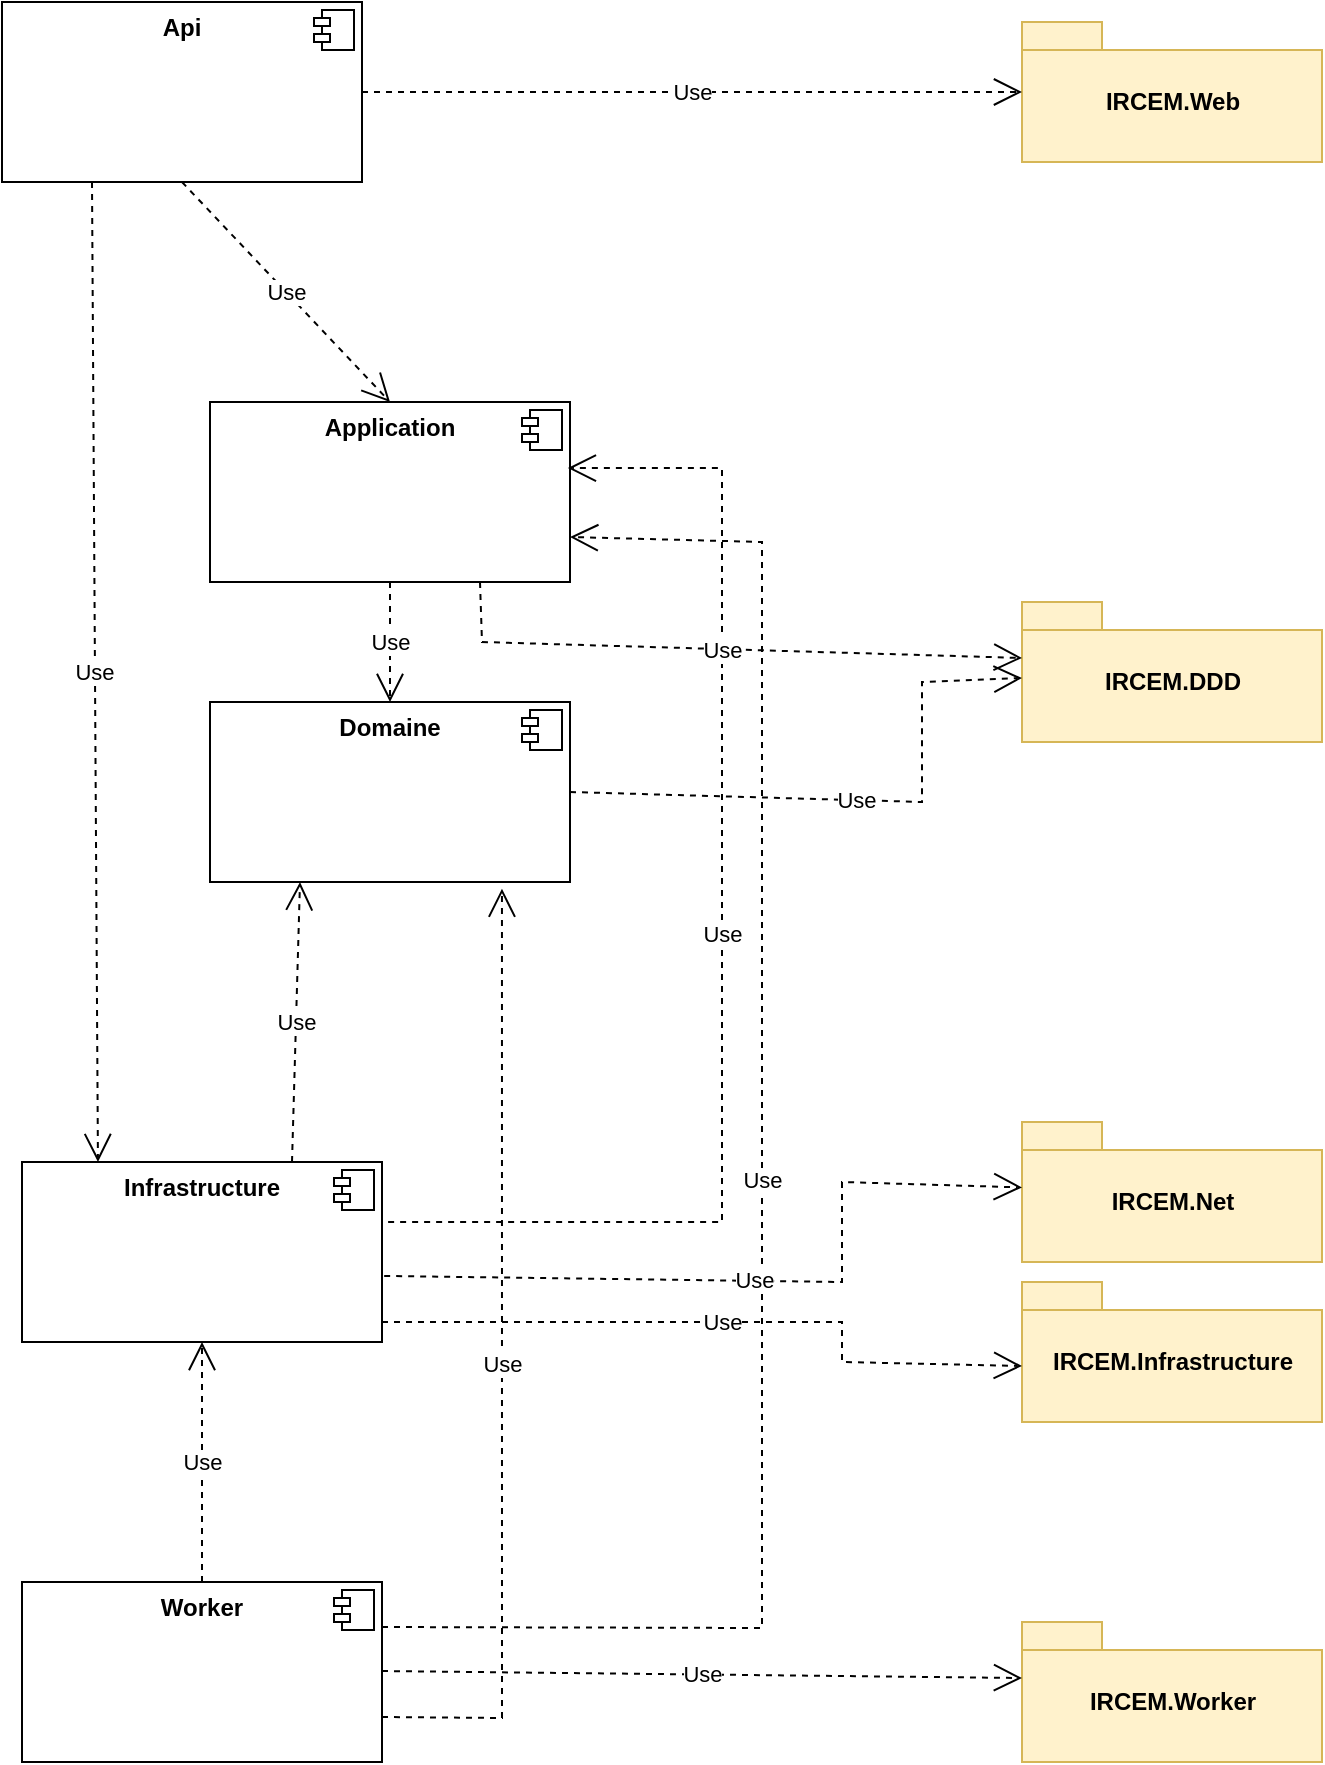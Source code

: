 <mxfile version="20.8.19" type="github">
  <diagram id="C5RBs43oDa-KdzZeNtuy" name="Page-1">
    <mxGraphModel dx="1387" dy="774" grid="1" gridSize="10" guides="1" tooltips="1" connect="1" arrows="1" fold="1" page="1" pageScale="1" pageWidth="827" pageHeight="1169" math="0" shadow="0">
      <root>
        <mxCell id="WIyWlLk6GJQsqaUBKTNV-0" />
        <mxCell id="WIyWlLk6GJQsqaUBKTNV-1" parent="WIyWlLk6GJQsqaUBKTNV-0" />
        <mxCell id="WhpM9gvgKRxwBmXjbWV0-1" value="&lt;p style=&quot;margin:0px;margin-top:6px;text-align:center;&quot;&gt;&lt;b&gt;Api&lt;/b&gt;&lt;/p&gt;&lt;p style=&quot;margin:0px;margin-top:6px;text-align:center;&quot;&gt;&lt;b&gt;&lt;br&gt;&lt;/b&gt;&lt;/p&gt;" style="align=left;overflow=fill;html=1;dropTarget=0;" parent="WIyWlLk6GJQsqaUBKTNV-1" vertex="1">
          <mxGeometry x="220" y="70" width="180" height="90" as="geometry" />
        </mxCell>
        <mxCell id="WhpM9gvgKRxwBmXjbWV0-2" value="" style="shape=component;jettyWidth=8;jettyHeight=4;" parent="WhpM9gvgKRxwBmXjbWV0-1" vertex="1">
          <mxGeometry x="1" width="20" height="20" relative="1" as="geometry">
            <mxPoint x="-24" y="4" as="offset" />
          </mxGeometry>
        </mxCell>
        <mxCell id="WhpM9gvgKRxwBmXjbWV0-3" value="&lt;p style=&quot;margin:0px;margin-top:6px;text-align:center;&quot;&gt;&lt;b&gt;Infrastructure&lt;/b&gt;&lt;/p&gt;&lt;p style=&quot;margin:0px;margin-top:6px;text-align:center;&quot;&gt;&lt;b&gt;&lt;br&gt;&lt;/b&gt;&lt;/p&gt;" style="align=left;overflow=fill;html=1;dropTarget=0;" parent="WIyWlLk6GJQsqaUBKTNV-1" vertex="1">
          <mxGeometry x="230" y="650" width="180" height="90" as="geometry" />
        </mxCell>
        <mxCell id="WhpM9gvgKRxwBmXjbWV0-4" value="" style="shape=component;jettyWidth=8;jettyHeight=4;" parent="WhpM9gvgKRxwBmXjbWV0-3" vertex="1">
          <mxGeometry x="1" width="20" height="20" relative="1" as="geometry">
            <mxPoint x="-24" y="4" as="offset" />
          </mxGeometry>
        </mxCell>
        <mxCell id="WhpM9gvgKRxwBmXjbWV0-5" value="&lt;p style=&quot;margin:0px;margin-top:6px;text-align:center;&quot;&gt;&lt;b&gt;Application&lt;/b&gt;&lt;/p&gt;&lt;p style=&quot;margin:0px;margin-top:6px;text-align:center;&quot;&gt;&lt;b&gt;&lt;br&gt;&lt;/b&gt;&lt;/p&gt;" style="align=left;overflow=fill;html=1;dropTarget=0;" parent="WIyWlLk6GJQsqaUBKTNV-1" vertex="1">
          <mxGeometry x="324" y="270" width="180" height="90" as="geometry" />
        </mxCell>
        <mxCell id="WhpM9gvgKRxwBmXjbWV0-6" value="" style="shape=component;jettyWidth=8;jettyHeight=4;" parent="WhpM9gvgKRxwBmXjbWV0-5" vertex="1">
          <mxGeometry x="1" width="20" height="20" relative="1" as="geometry">
            <mxPoint x="-24" y="4" as="offset" />
          </mxGeometry>
        </mxCell>
        <mxCell id="WhpM9gvgKRxwBmXjbWV0-7" value="&lt;p style=&quot;margin:0px;margin-top:6px;text-align:center;&quot;&gt;&lt;b&gt;Domaine&lt;/b&gt;&lt;/p&gt;&lt;p style=&quot;margin:0px;margin-top:6px;text-align:center;&quot;&gt;&lt;b&gt;&lt;br&gt;&lt;/b&gt;&lt;/p&gt;" style="align=left;overflow=fill;html=1;dropTarget=0;" parent="WIyWlLk6GJQsqaUBKTNV-1" vertex="1">
          <mxGeometry x="324" y="420" width="180" height="90" as="geometry" />
        </mxCell>
        <mxCell id="WhpM9gvgKRxwBmXjbWV0-8" value="" style="shape=component;jettyWidth=8;jettyHeight=4;" parent="WhpM9gvgKRxwBmXjbWV0-7" vertex="1">
          <mxGeometry x="1" width="20" height="20" relative="1" as="geometry">
            <mxPoint x="-24" y="4" as="offset" />
          </mxGeometry>
        </mxCell>
        <mxCell id="WhpM9gvgKRxwBmXjbWV0-13" value="Use" style="endArrow=open;endSize=12;dashed=1;html=1;rounded=0;entryX=0.5;entryY=0;entryDx=0;entryDy=0;" parent="WIyWlLk6GJQsqaUBKTNV-1" source="WhpM9gvgKRxwBmXjbWV0-5" target="WhpM9gvgKRxwBmXjbWV0-7" edge="1">
          <mxGeometry width="160" relative="1" as="geometry">
            <mxPoint x="550" y="240" as="sourcePoint" />
            <mxPoint x="710" y="240" as="targetPoint" />
          </mxGeometry>
        </mxCell>
        <mxCell id="WhpM9gvgKRxwBmXjbWV0-15" value="Use" style="endArrow=open;endSize=12;dashed=1;html=1;rounded=0;exitX=0.25;exitY=1;exitDx=0;exitDy=0;entryX=0.211;entryY=0;entryDx=0;entryDy=0;entryPerimeter=0;" parent="WIyWlLk6GJQsqaUBKTNV-1" source="WhpM9gvgKRxwBmXjbWV0-1" target="WhpM9gvgKRxwBmXjbWV0-3" edge="1">
          <mxGeometry width="160" relative="1" as="geometry">
            <mxPoint x="349" y="170" as="sourcePoint" />
            <mxPoint x="395" y="240" as="targetPoint" />
          </mxGeometry>
        </mxCell>
        <mxCell id="WhpM9gvgKRxwBmXjbWV0-16" value="Use" style="endArrow=open;endSize=12;dashed=1;html=1;rounded=0;exitX=0.5;exitY=1;exitDx=0;exitDy=0;entryX=0.5;entryY=0;entryDx=0;entryDy=0;" parent="WIyWlLk6GJQsqaUBKTNV-1" source="WhpM9gvgKRxwBmXjbWV0-1" target="WhpM9gvgKRxwBmXjbWV0-5" edge="1">
          <mxGeometry width="160" relative="1" as="geometry">
            <mxPoint x="327" y="171" as="sourcePoint" />
            <mxPoint x="400" y="230" as="targetPoint" />
          </mxGeometry>
        </mxCell>
        <mxCell id="WhpM9gvgKRxwBmXjbWV0-17" value="Use" style="endArrow=open;endSize=12;dashed=1;html=1;rounded=0;exitX=1.017;exitY=0.333;exitDx=0;exitDy=0;exitPerimeter=0;entryX=0.994;entryY=0.367;entryDx=0;entryDy=0;entryPerimeter=0;" parent="WIyWlLk6GJQsqaUBKTNV-1" source="WhpM9gvgKRxwBmXjbWV0-3" target="WhpM9gvgKRxwBmXjbWV0-5" edge="1">
          <mxGeometry width="160" relative="1" as="geometry">
            <mxPoint x="600" y="220" as="sourcePoint" />
            <mxPoint x="760" y="220" as="targetPoint" />
            <Array as="points">
              <mxPoint x="580" y="680" />
              <mxPoint x="580" y="480" />
              <mxPoint x="580" y="303" />
            </Array>
          </mxGeometry>
        </mxCell>
        <mxCell id="KNc8RuB8lHvSRPPmTL4x-0" value="Use" style="endArrow=open;endSize=12;dashed=1;html=1;rounded=0;exitX=0.75;exitY=0;exitDx=0;exitDy=0;entryX=0.25;entryY=1;entryDx=0;entryDy=0;" parent="WIyWlLk6GJQsqaUBKTNV-1" source="WhpM9gvgKRxwBmXjbWV0-3" target="WhpM9gvgKRxwBmXjbWV0-7" edge="1">
          <mxGeometry width="160" relative="1" as="geometry">
            <mxPoint x="330" y="400" as="sourcePoint" />
            <mxPoint x="370" y="510" as="targetPoint" />
          </mxGeometry>
        </mxCell>
        <mxCell id="yX5mz63X7OW4WAafQGU1-0" value="IRCEM.Web&lt;br&gt;" style="shape=folder;fontStyle=1;spacingTop=10;tabWidth=40;tabHeight=14;tabPosition=left;html=1;fillColor=#fff2cc;strokeColor=#d6b656;" vertex="1" parent="WIyWlLk6GJQsqaUBKTNV-1">
          <mxGeometry x="730" y="80" width="150" height="70" as="geometry" />
        </mxCell>
        <mxCell id="yX5mz63X7OW4WAafQGU1-1" value="IRCEM.DDD" style="shape=folder;fontStyle=1;spacingTop=10;tabWidth=40;tabHeight=14;tabPosition=left;html=1;fillColor=#fff2cc;strokeColor=#d6b656;" vertex="1" parent="WIyWlLk6GJQsqaUBKTNV-1">
          <mxGeometry x="730" y="370" width="150" height="70" as="geometry" />
        </mxCell>
        <mxCell id="yX5mz63X7OW4WAafQGU1-2" value="IRCEM.Net&lt;br&gt;" style="shape=folder;fontStyle=1;spacingTop=10;tabWidth=40;tabHeight=14;tabPosition=left;html=1;fillColor=#fff2cc;strokeColor=#d6b656;" vertex="1" parent="WIyWlLk6GJQsqaUBKTNV-1">
          <mxGeometry x="730" y="630" width="150" height="70" as="geometry" />
        </mxCell>
        <mxCell id="yX5mz63X7OW4WAafQGU1-3" value="IRCEM.Infrastructure&lt;br&gt;" style="shape=folder;fontStyle=1;spacingTop=10;tabWidth=40;tabHeight=14;tabPosition=left;html=1;fillColor=#fff2cc;strokeColor=#d6b656;" vertex="1" parent="WIyWlLk6GJQsqaUBKTNV-1">
          <mxGeometry x="730" y="710" width="150" height="70" as="geometry" />
        </mxCell>
        <mxCell id="yX5mz63X7OW4WAafQGU1-4" value="IRCEM.Worker&lt;br&gt;" style="shape=folder;fontStyle=1;spacingTop=10;tabWidth=40;tabHeight=14;tabPosition=left;html=1;fillColor=#fff2cc;strokeColor=#d6b656;" vertex="1" parent="WIyWlLk6GJQsqaUBKTNV-1">
          <mxGeometry x="730" y="880" width="150" height="70" as="geometry" />
        </mxCell>
        <mxCell id="yX5mz63X7OW4WAafQGU1-5" value="&lt;p style=&quot;margin:0px;margin-top:6px;text-align:center;&quot;&gt;&lt;b&gt;Worker&lt;/b&gt;&lt;/p&gt;&lt;p style=&quot;margin:0px;margin-top:6px;text-align:center;&quot;&gt;&lt;b&gt;&lt;br&gt;&lt;/b&gt;&lt;/p&gt;" style="align=left;overflow=fill;html=1;dropTarget=0;" vertex="1" parent="WIyWlLk6GJQsqaUBKTNV-1">
          <mxGeometry x="230" y="860" width="180" height="90" as="geometry" />
        </mxCell>
        <mxCell id="yX5mz63X7OW4WAafQGU1-6" value="" style="shape=component;jettyWidth=8;jettyHeight=4;" vertex="1" parent="yX5mz63X7OW4WAafQGU1-5">
          <mxGeometry x="1" width="20" height="20" relative="1" as="geometry">
            <mxPoint x="-24" y="4" as="offset" />
          </mxGeometry>
        </mxCell>
        <mxCell id="yX5mz63X7OW4WAafQGU1-7" value="Use" style="endArrow=open;endSize=12;dashed=1;html=1;rounded=0;exitX=1;exitY=0.25;exitDx=0;exitDy=0;entryX=1;entryY=0.75;entryDx=0;entryDy=0;" edge="1" parent="WIyWlLk6GJQsqaUBKTNV-1" source="yX5mz63X7OW4WAafQGU1-5" target="WhpM9gvgKRxwBmXjbWV0-5">
          <mxGeometry width="160" relative="1" as="geometry">
            <mxPoint x="330" y="610" as="sourcePoint" />
            <mxPoint x="490" y="610" as="targetPoint" />
            <Array as="points">
              <mxPoint x="600" y="883" />
              <mxPoint x="600" y="340" />
            </Array>
          </mxGeometry>
        </mxCell>
        <mxCell id="yX5mz63X7OW4WAafQGU1-8" value="Use" style="endArrow=open;endSize=12;dashed=1;html=1;rounded=0;exitX=1;exitY=0.75;exitDx=0;exitDy=0;entryX=0.811;entryY=1.037;entryDx=0;entryDy=0;entryPerimeter=0;" edge="1" parent="WIyWlLk6GJQsqaUBKTNV-1" source="yX5mz63X7OW4WAafQGU1-5" target="WhpM9gvgKRxwBmXjbWV0-7">
          <mxGeometry width="160" relative="1" as="geometry">
            <mxPoint x="330" y="610" as="sourcePoint" />
            <mxPoint x="490" y="610" as="targetPoint" />
            <Array as="points">
              <mxPoint x="470" y="928" />
            </Array>
          </mxGeometry>
        </mxCell>
        <mxCell id="yX5mz63X7OW4WAafQGU1-9" value="Use" style="endArrow=open;endSize=12;dashed=1;html=1;rounded=0;exitX=0.5;exitY=0;exitDx=0;exitDy=0;" edge="1" parent="WIyWlLk6GJQsqaUBKTNV-1" source="yX5mz63X7OW4WAafQGU1-5" target="WhpM9gvgKRxwBmXjbWV0-3">
          <mxGeometry width="160" relative="1" as="geometry">
            <mxPoint x="330" y="610" as="sourcePoint" />
            <mxPoint x="490" y="610" as="targetPoint" />
          </mxGeometry>
        </mxCell>
        <mxCell id="yX5mz63X7OW4WAafQGU1-10" value="Use" style="endArrow=open;endSize=12;dashed=1;html=1;rounded=0;exitX=1;exitY=0.5;exitDx=0;exitDy=0;" edge="1" parent="WIyWlLk6GJQsqaUBKTNV-1" source="WhpM9gvgKRxwBmXjbWV0-1" target="yX5mz63X7OW4WAafQGU1-0">
          <mxGeometry width="160" relative="1" as="geometry">
            <mxPoint x="330" y="370" as="sourcePoint" />
            <mxPoint x="490" y="370" as="targetPoint" />
          </mxGeometry>
        </mxCell>
        <mxCell id="yX5mz63X7OW4WAafQGU1-11" value="Use" style="endArrow=open;endSize=12;dashed=1;html=1;rounded=0;entryX=0;entryY=0;entryDx=0;entryDy=28;entryPerimeter=0;" edge="1" parent="WIyWlLk6GJQsqaUBKTNV-1" target="yX5mz63X7OW4WAafQGU1-1">
          <mxGeometry width="160" relative="1" as="geometry">
            <mxPoint x="459" y="360" as="sourcePoint" />
            <mxPoint x="490" y="610" as="targetPoint" />
            <Array as="points">
              <mxPoint x="460" y="390" />
            </Array>
          </mxGeometry>
        </mxCell>
        <mxCell id="yX5mz63X7OW4WAafQGU1-12" value="Use" style="endArrow=open;endSize=12;dashed=1;html=1;rounded=0;exitX=1;exitY=0.5;exitDx=0;exitDy=0;" edge="1" parent="WIyWlLk6GJQsqaUBKTNV-1" source="WhpM9gvgKRxwBmXjbWV0-7" target="yX5mz63X7OW4WAafQGU1-1">
          <mxGeometry width="160" relative="1" as="geometry">
            <mxPoint x="330" y="610" as="sourcePoint" />
            <mxPoint x="490" y="610" as="targetPoint" />
            <Array as="points">
              <mxPoint x="680" y="470" />
              <mxPoint x="680" y="410" />
            </Array>
          </mxGeometry>
        </mxCell>
        <mxCell id="yX5mz63X7OW4WAafQGU1-13" value="Use" style="endArrow=open;endSize=12;dashed=1;html=1;rounded=0;exitX=1.006;exitY=0.633;exitDx=0;exitDy=0;exitPerimeter=0;" edge="1" parent="WIyWlLk6GJQsqaUBKTNV-1" source="WhpM9gvgKRxwBmXjbWV0-3" target="yX5mz63X7OW4WAafQGU1-2">
          <mxGeometry width="160" relative="1" as="geometry">
            <mxPoint x="330" y="730" as="sourcePoint" />
            <mxPoint x="490" y="730" as="targetPoint" />
            <Array as="points">
              <mxPoint x="640" y="710" />
              <mxPoint x="640" y="660" />
            </Array>
          </mxGeometry>
        </mxCell>
        <mxCell id="yX5mz63X7OW4WAafQGU1-14" value="Use" style="endArrow=open;endSize=12;dashed=1;html=1;rounded=0;entryX=0;entryY=0;entryDx=0;entryDy=42;entryPerimeter=0;" edge="1" parent="WIyWlLk6GJQsqaUBKTNV-1" target="yX5mz63X7OW4WAafQGU1-3">
          <mxGeometry width="160" relative="1" as="geometry">
            <mxPoint x="410" y="730" as="sourcePoint" />
            <mxPoint x="490" y="730" as="targetPoint" />
            <Array as="points">
              <mxPoint x="640" y="730" />
              <mxPoint x="640" y="750" />
            </Array>
          </mxGeometry>
        </mxCell>
        <mxCell id="yX5mz63X7OW4WAafQGU1-15" value="Use" style="endArrow=open;endSize=12;dashed=1;html=1;rounded=0;entryX=0;entryY=0;entryDx=0;entryDy=28;entryPerimeter=0;" edge="1" parent="WIyWlLk6GJQsqaUBKTNV-1" target="yX5mz63X7OW4WAafQGU1-4">
          <mxGeometry width="160" relative="1" as="geometry">
            <mxPoint x="410" y="904.5" as="sourcePoint" />
            <mxPoint x="570" y="904.5" as="targetPoint" />
          </mxGeometry>
        </mxCell>
      </root>
    </mxGraphModel>
  </diagram>
</mxfile>
